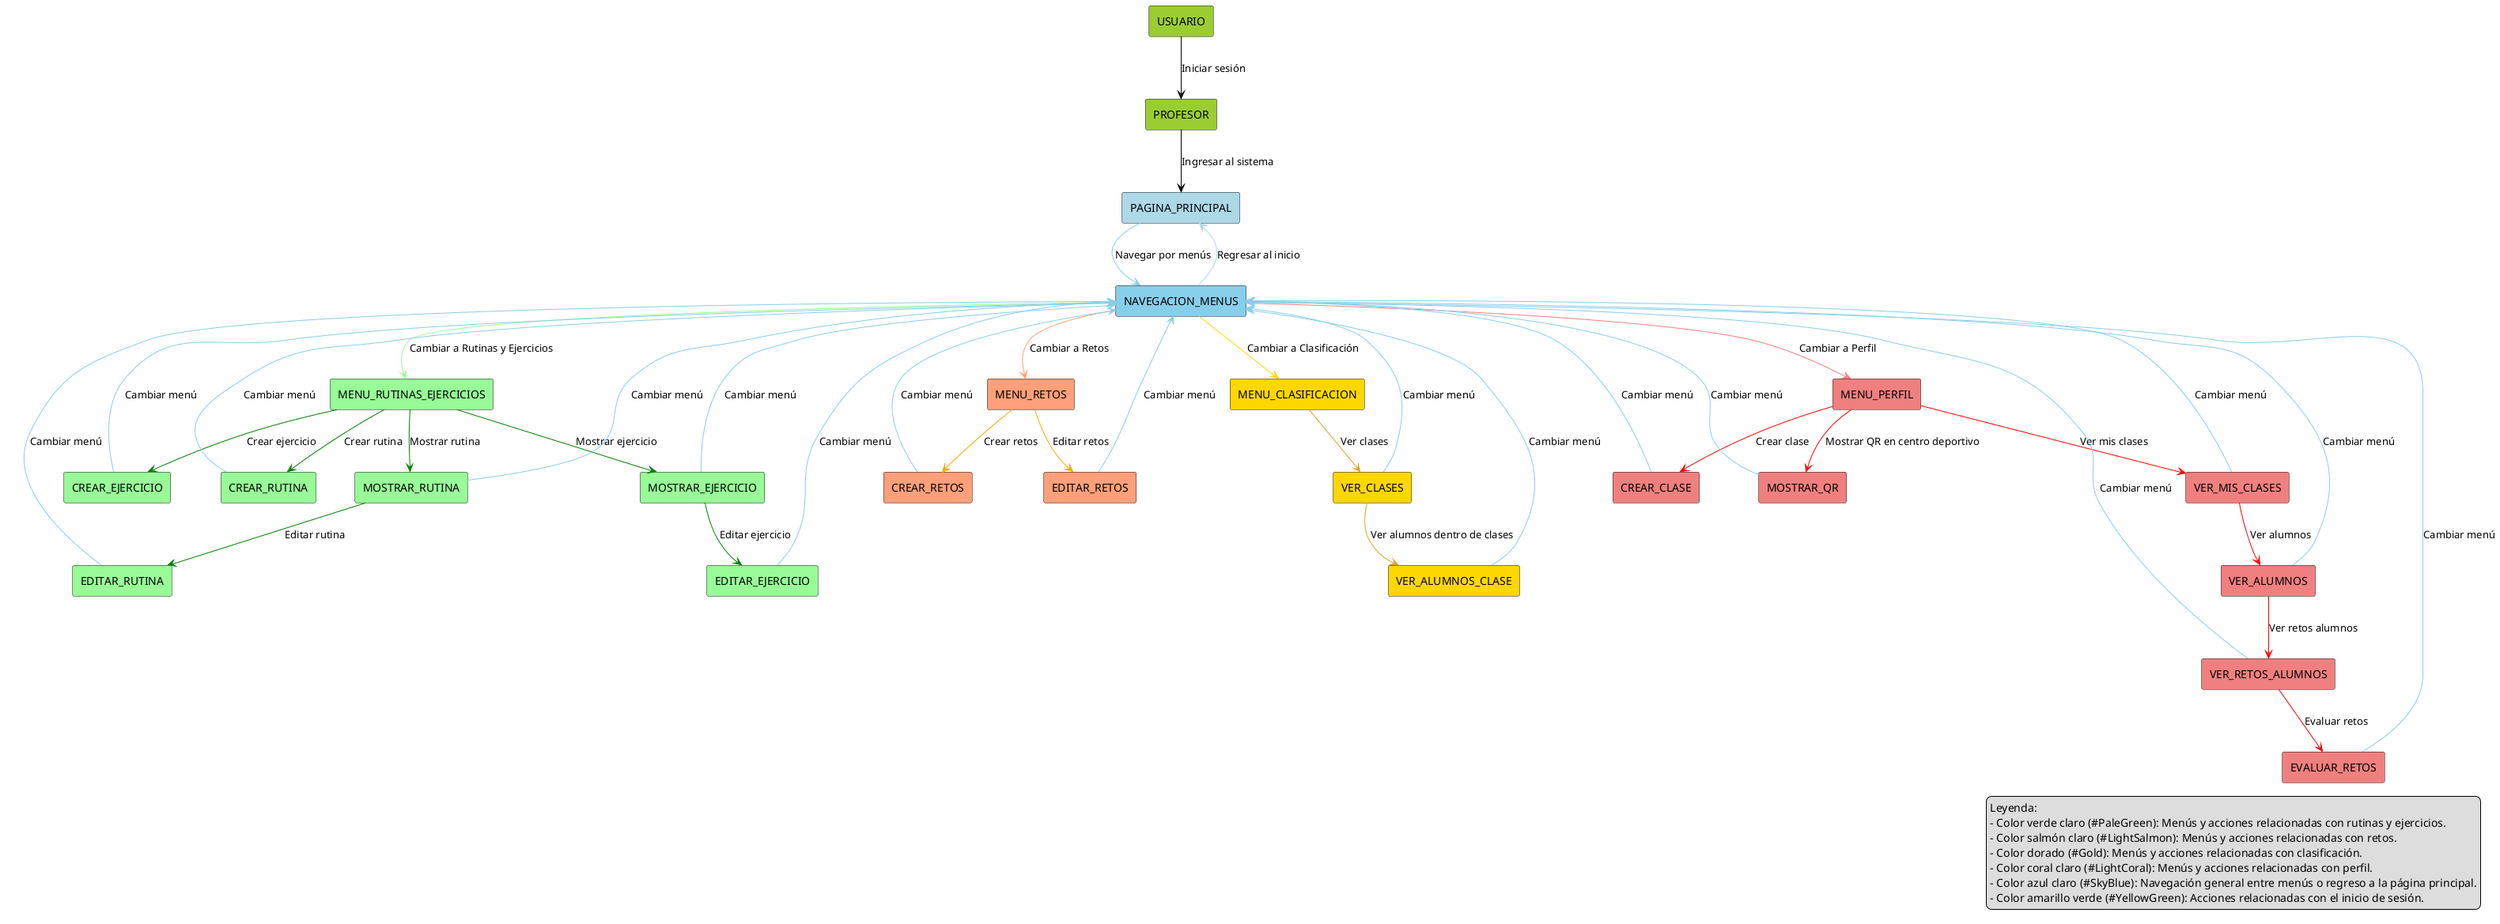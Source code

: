 @startuml ProfesorCasosDeUso
!define RECTANGLE(x) rectangle x

' Definición de actores y elementos principales
RECTANGLE(USUARIO) #YellowGreen
RECTANGLE(PROFESOR) #YellowGreen
RECTANGLE(PAGINA_PRINCIPAL) #LightBlue
RECTANGLE(NAVEGACION_MENUS) #SkyBlue

' Menús principales
RECTANGLE(MENU_RUTINAS_EJERCICIOS) #PaleGreen
RECTANGLE(MENU_RETOS) #LightSalmon
RECTANGLE(MENU_CLASIFICACION) #Gold
RECTANGLE(MENU_PERFIL) #LightCoral

' Submenús de "Rutinas y Ejercicios"
RECTANGLE(CREAR_RUTINA) #PaleGreen
RECTANGLE(MOSTRAR_RUTINA) #PaleGreen
RECTANGLE(EDITAR_RUTINA) #PaleGreen
RECTANGLE(CREAR_EJERCICIO) #PaleGreen
RECTANGLE(MOSTRAR_EJERCICIO) #PaleGreen
RECTANGLE(EDITAR_EJERCICIO) #PaleGreen

' Submenús de "Retos"
RECTANGLE(CREAR_RETOS) #LightSalmon
RECTANGLE(EDITAR_RETOS) #LightSalmon

' Submenús de "Clasificación"
RECTANGLE(VER_CLASES) #Gold
RECTANGLE(VER_ALUMNOS_CLASE) #Gold

' Submenús de "Perfil"
RECTANGLE(CREAR_CLASE) #LightCoral
RECTANGLE(MOSTRAR_QR) #LightCoral
RECTANGLE(VER_MIS_CLASES) #LightCoral
RECTANGLE(VER_ALUMNOS) #LightCoral
RECTANGLE(VER_RETOS_ALUMNOS) #LightCoral
RECTANGLE(EVALUAR_RETOS) #LightCoral

' Relaciones principales
USUARIO -[#Black]-> PROFESOR : Iniciar sesión
PROFESOR -[#Black]-> PAGINA_PRINCIPAL : Ingresar al sistema
PAGINA_PRINCIPAL -[#SkyBlue]-> NAVEGACION_MENUS : Navegar por menús

' Navegación entre menús
NAVEGACION_MENUS -[#PaleGreen]-> MENU_RUTINAS_EJERCICIOS : Cambiar a Rutinas y Ejercicios
NAVEGACION_MENUS -[#LightSalmon]-> MENU_RETOS : Cambiar a Retos
NAVEGACION_MENUS -[#Gold]-> MENU_CLASIFICACION : Cambiar a Clasificación
NAVEGACION_MENUS -[#LightCoral]-> MENU_PERFIL : Cambiar a Perfil
NAVEGACION_MENUS -[#LightBlue]-> PAGINA_PRINCIPAL : Regresar al inicio

' Menú "Rutinas y Ejercicios"
MENU_RUTINAS_EJERCICIOS -[#Green]-> CREAR_RUTINA : Crear rutina
MENU_RUTINAS_EJERCICIOS -[#Green]-> CREAR_EJERCICIO : Crear ejercicio
MENU_RUTINAS_EJERCICIOS -[#Green]-> MOSTRAR_RUTINA : Mostrar rutina
MENU_RUTINAS_EJERCICIOS -[#Green]-> MOSTRAR_EJERCICIO : Mostrar ejercicio
MOSTRAR_RUTINA -[#Green]-> EDITAR_RUTINA : Editar rutina
MOSTRAR_EJERCICIO -[#Green]-> EDITAR_EJERCICIO : Editar ejercicio

' Menú "Retos"
MENU_RETOS -[#Orange]-> CREAR_RETOS : Crear retos
MENU_RETOS -[#Orange]-> EDITAR_RETOS : Editar retos

' Menú "Clasificación"
MENU_CLASIFICACION -[#GoldenRod]-> VER_CLASES : Ver clases
VER_CLASES -[#GoldenRod]-> VER_ALUMNOS_CLASE : Ver alumnos dentro de clases

' Menú "Perfil"
MENU_PERFIL -[#Red]-> CREAR_CLASE : Crear clase
MENU_PERFIL -[#Red]-> MOSTRAR_QR : Mostrar QR en centro deportivo
MENU_PERFIL -[#Red]-> VER_MIS_CLASES : Ver mis clases
VER_MIS_CLASES -[#Red]-> VER_ALUMNOS : Ver alumnos
VER_ALUMNOS -[#Red]-> VER_RETOS_ALUMNOS : Ver retos alumnos
VER_RETOS_ALUMNOS -[#Red]-> EVALUAR_RETOS : Evaluar retos

' Conexiones de los submenús a la navegación general con color SkyBlue y etiqueta "Cambiar menú"
CREAR_RUTINA -[#SkyBlue]-> NAVEGACION_MENUS : Cambiar menú
MOSTRAR_RUTINA -[#SkyBlue]-> NAVEGACION_MENUS : Cambiar menú
EDITAR_RUTINA -[#SkyBlue]-> NAVEGACION_MENUS : Cambiar menú
CREAR_EJERCICIO -[#SkyBlue]-> NAVEGACION_MENUS : Cambiar menú
MOSTRAR_EJERCICIO -[#SkyBlue]-> NAVEGACION_MENUS : Cambiar menú
EDITAR_EJERCICIO -[#SkyBlue]-> NAVEGACION_MENUS : Cambiar menú

CREAR_RETOS -[#SkyBlue]-> NAVEGACION_MENUS : Cambiar menú
EDITAR_RETOS -[#SkyBlue]-> NAVEGACION_MENUS : Cambiar menú

VER_CLASES -[#SkyBlue]-> NAVEGACION_MENUS : Cambiar menú
VER_ALUMNOS_CLASE -[#SkyBlue]-> NAVEGACION_MENUS : Cambiar menú

CREAR_CLASE -[#SkyBlue]-> NAVEGACION_MENUS : Cambiar menú
MOSTRAR_QR -[#SkyBlue]-> NAVEGACION_MENUS : Cambiar menú
VER_MIS_CLASES -[#SkyBlue]-> NAVEGACION_MENUS : Cambiar menú
VER_ALUMNOS -[#SkyBlue]-> NAVEGACION_MENUS : Cambiar menú
VER_RETOS_ALUMNOS -[#SkyBlue]-> NAVEGACION_MENUS : Cambiar menú
EVALUAR_RETOS -[#SkyBlue]-> NAVEGACION_MENUS : Cambiar menú

' Leyenda
legend right
  Leyenda:
  - Color verde claro (#PaleGreen): Menús y acciones relacionadas con rutinas y ejercicios.
  - Color salmón claro (#LightSalmon): Menús y acciones relacionadas con retos.
  - Color dorado (#Gold): Menús y acciones relacionadas con clasificación.
  - Color coral claro (#LightCoral): Menús y acciones relacionadas con perfil.
  - Color azul claro (#SkyBlue): Navegación general entre menús o regreso a la página principal.
  - Color amarillo verde (#YellowGreen): Acciones relacionadas con el inicio de sesión.
end legend

@enduml
